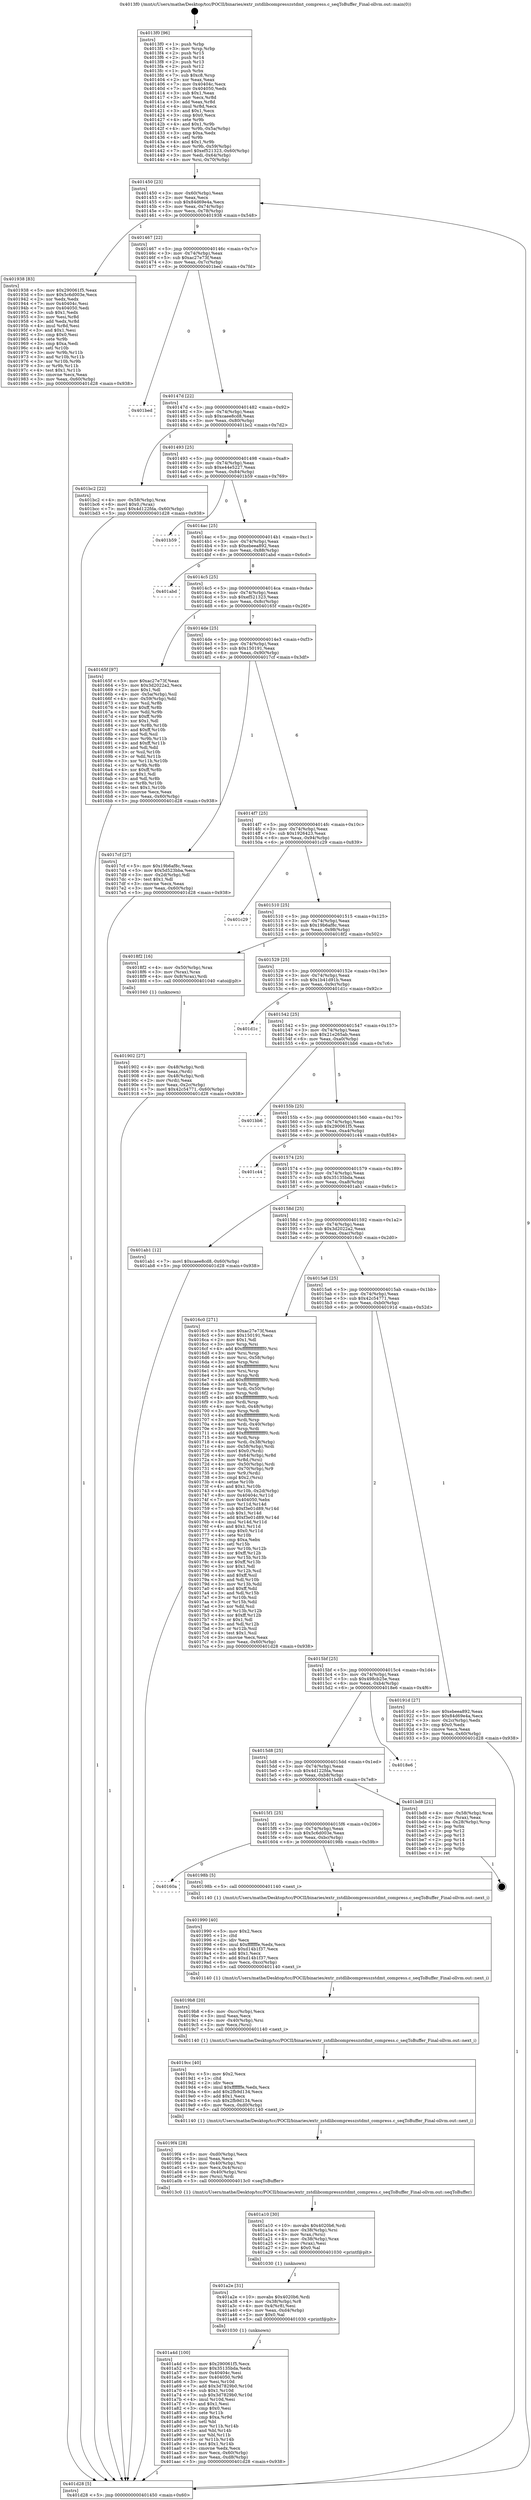 digraph "0x4013f0" {
  label = "0x4013f0 (/mnt/c/Users/mathe/Desktop/tcc/POCII/binaries/extr_zstdlibcompresszstdmt_compress.c_seqToBuffer_Final-ollvm.out::main(0))"
  labelloc = "t"
  node[shape=record]

  Entry [label="",width=0.3,height=0.3,shape=circle,fillcolor=black,style=filled]
  "0x401450" [label="{
     0x401450 [23]\l
     | [instrs]\l
     &nbsp;&nbsp;0x401450 \<+3\>: mov -0x60(%rbp),%eax\l
     &nbsp;&nbsp;0x401453 \<+2\>: mov %eax,%ecx\l
     &nbsp;&nbsp;0x401455 \<+6\>: sub $0x84d69e4a,%ecx\l
     &nbsp;&nbsp;0x40145b \<+3\>: mov %eax,-0x74(%rbp)\l
     &nbsp;&nbsp;0x40145e \<+3\>: mov %ecx,-0x78(%rbp)\l
     &nbsp;&nbsp;0x401461 \<+6\>: je 0000000000401938 \<main+0x548\>\l
  }"]
  "0x401938" [label="{
     0x401938 [83]\l
     | [instrs]\l
     &nbsp;&nbsp;0x401938 \<+5\>: mov $0x290061f5,%eax\l
     &nbsp;&nbsp;0x40193d \<+5\>: mov $0x5c6d003e,%ecx\l
     &nbsp;&nbsp;0x401942 \<+2\>: xor %edx,%edx\l
     &nbsp;&nbsp;0x401944 \<+7\>: mov 0x40404c,%esi\l
     &nbsp;&nbsp;0x40194b \<+7\>: mov 0x404050,%edi\l
     &nbsp;&nbsp;0x401952 \<+3\>: sub $0x1,%edx\l
     &nbsp;&nbsp;0x401955 \<+3\>: mov %esi,%r8d\l
     &nbsp;&nbsp;0x401958 \<+3\>: add %edx,%r8d\l
     &nbsp;&nbsp;0x40195b \<+4\>: imul %r8d,%esi\l
     &nbsp;&nbsp;0x40195f \<+3\>: and $0x1,%esi\l
     &nbsp;&nbsp;0x401962 \<+3\>: cmp $0x0,%esi\l
     &nbsp;&nbsp;0x401965 \<+4\>: sete %r9b\l
     &nbsp;&nbsp;0x401969 \<+3\>: cmp $0xa,%edi\l
     &nbsp;&nbsp;0x40196c \<+4\>: setl %r10b\l
     &nbsp;&nbsp;0x401970 \<+3\>: mov %r9b,%r11b\l
     &nbsp;&nbsp;0x401973 \<+3\>: and %r10b,%r11b\l
     &nbsp;&nbsp;0x401976 \<+3\>: xor %r10b,%r9b\l
     &nbsp;&nbsp;0x401979 \<+3\>: or %r9b,%r11b\l
     &nbsp;&nbsp;0x40197c \<+4\>: test $0x1,%r11b\l
     &nbsp;&nbsp;0x401980 \<+3\>: cmovne %ecx,%eax\l
     &nbsp;&nbsp;0x401983 \<+3\>: mov %eax,-0x60(%rbp)\l
     &nbsp;&nbsp;0x401986 \<+5\>: jmp 0000000000401d28 \<main+0x938\>\l
  }"]
  "0x401467" [label="{
     0x401467 [22]\l
     | [instrs]\l
     &nbsp;&nbsp;0x401467 \<+5\>: jmp 000000000040146c \<main+0x7c\>\l
     &nbsp;&nbsp;0x40146c \<+3\>: mov -0x74(%rbp),%eax\l
     &nbsp;&nbsp;0x40146f \<+5\>: sub $0xac27e73f,%eax\l
     &nbsp;&nbsp;0x401474 \<+3\>: mov %eax,-0x7c(%rbp)\l
     &nbsp;&nbsp;0x401477 \<+6\>: je 0000000000401bed \<main+0x7fd\>\l
  }"]
  Exit [label="",width=0.3,height=0.3,shape=circle,fillcolor=black,style=filled,peripheries=2]
  "0x401bed" [label="{
     0x401bed\l
  }", style=dashed]
  "0x40147d" [label="{
     0x40147d [22]\l
     | [instrs]\l
     &nbsp;&nbsp;0x40147d \<+5\>: jmp 0000000000401482 \<main+0x92\>\l
     &nbsp;&nbsp;0x401482 \<+3\>: mov -0x74(%rbp),%eax\l
     &nbsp;&nbsp;0x401485 \<+5\>: sub $0xcaee8cd8,%eax\l
     &nbsp;&nbsp;0x40148a \<+3\>: mov %eax,-0x80(%rbp)\l
     &nbsp;&nbsp;0x40148d \<+6\>: je 0000000000401bc2 \<main+0x7d2\>\l
  }"]
  "0x401a4d" [label="{
     0x401a4d [100]\l
     | [instrs]\l
     &nbsp;&nbsp;0x401a4d \<+5\>: mov $0x290061f5,%ecx\l
     &nbsp;&nbsp;0x401a52 \<+5\>: mov $0x35135bda,%edx\l
     &nbsp;&nbsp;0x401a57 \<+7\>: mov 0x40404c,%esi\l
     &nbsp;&nbsp;0x401a5e \<+8\>: mov 0x404050,%r9d\l
     &nbsp;&nbsp;0x401a66 \<+3\>: mov %esi,%r10d\l
     &nbsp;&nbsp;0x401a69 \<+7\>: add $0x3d7829b0,%r10d\l
     &nbsp;&nbsp;0x401a70 \<+4\>: sub $0x1,%r10d\l
     &nbsp;&nbsp;0x401a74 \<+7\>: sub $0x3d7829b0,%r10d\l
     &nbsp;&nbsp;0x401a7b \<+4\>: imul %r10d,%esi\l
     &nbsp;&nbsp;0x401a7f \<+3\>: and $0x1,%esi\l
     &nbsp;&nbsp;0x401a82 \<+3\>: cmp $0x0,%esi\l
     &nbsp;&nbsp;0x401a85 \<+4\>: sete %r11b\l
     &nbsp;&nbsp;0x401a89 \<+4\>: cmp $0xa,%r9d\l
     &nbsp;&nbsp;0x401a8d \<+3\>: setl %bl\l
     &nbsp;&nbsp;0x401a90 \<+3\>: mov %r11b,%r14b\l
     &nbsp;&nbsp;0x401a93 \<+3\>: and %bl,%r14b\l
     &nbsp;&nbsp;0x401a96 \<+3\>: xor %bl,%r11b\l
     &nbsp;&nbsp;0x401a99 \<+3\>: or %r11b,%r14b\l
     &nbsp;&nbsp;0x401a9c \<+4\>: test $0x1,%r14b\l
     &nbsp;&nbsp;0x401aa0 \<+3\>: cmovne %edx,%ecx\l
     &nbsp;&nbsp;0x401aa3 \<+3\>: mov %ecx,-0x60(%rbp)\l
     &nbsp;&nbsp;0x401aa6 \<+6\>: mov %eax,-0xd8(%rbp)\l
     &nbsp;&nbsp;0x401aac \<+5\>: jmp 0000000000401d28 \<main+0x938\>\l
  }"]
  "0x401bc2" [label="{
     0x401bc2 [22]\l
     | [instrs]\l
     &nbsp;&nbsp;0x401bc2 \<+4\>: mov -0x58(%rbp),%rax\l
     &nbsp;&nbsp;0x401bc6 \<+6\>: movl $0x0,(%rax)\l
     &nbsp;&nbsp;0x401bcc \<+7\>: movl $0x4d122fda,-0x60(%rbp)\l
     &nbsp;&nbsp;0x401bd3 \<+5\>: jmp 0000000000401d28 \<main+0x938\>\l
  }"]
  "0x401493" [label="{
     0x401493 [25]\l
     | [instrs]\l
     &nbsp;&nbsp;0x401493 \<+5\>: jmp 0000000000401498 \<main+0xa8\>\l
     &nbsp;&nbsp;0x401498 \<+3\>: mov -0x74(%rbp),%eax\l
     &nbsp;&nbsp;0x40149b \<+5\>: sub $0xe44e5227,%eax\l
     &nbsp;&nbsp;0x4014a0 \<+6\>: mov %eax,-0x84(%rbp)\l
     &nbsp;&nbsp;0x4014a6 \<+6\>: je 0000000000401b59 \<main+0x769\>\l
  }"]
  "0x401a2e" [label="{
     0x401a2e [31]\l
     | [instrs]\l
     &nbsp;&nbsp;0x401a2e \<+10\>: movabs $0x4020b6,%rdi\l
     &nbsp;&nbsp;0x401a38 \<+4\>: mov -0x38(%rbp),%r8\l
     &nbsp;&nbsp;0x401a3c \<+4\>: mov 0x4(%r8),%esi\l
     &nbsp;&nbsp;0x401a40 \<+6\>: mov %eax,-0xd4(%rbp)\l
     &nbsp;&nbsp;0x401a46 \<+2\>: mov $0x0,%al\l
     &nbsp;&nbsp;0x401a48 \<+5\>: call 0000000000401030 \<printf@plt\>\l
     | [calls]\l
     &nbsp;&nbsp;0x401030 \{1\} (unknown)\l
  }"]
  "0x401b59" [label="{
     0x401b59\l
  }", style=dashed]
  "0x4014ac" [label="{
     0x4014ac [25]\l
     | [instrs]\l
     &nbsp;&nbsp;0x4014ac \<+5\>: jmp 00000000004014b1 \<main+0xc1\>\l
     &nbsp;&nbsp;0x4014b1 \<+3\>: mov -0x74(%rbp),%eax\l
     &nbsp;&nbsp;0x4014b4 \<+5\>: sub $0xebeea892,%eax\l
     &nbsp;&nbsp;0x4014b9 \<+6\>: mov %eax,-0x88(%rbp)\l
     &nbsp;&nbsp;0x4014bf \<+6\>: je 0000000000401abd \<main+0x6cd\>\l
  }"]
  "0x401a10" [label="{
     0x401a10 [30]\l
     | [instrs]\l
     &nbsp;&nbsp;0x401a10 \<+10\>: movabs $0x4020b6,%rdi\l
     &nbsp;&nbsp;0x401a1a \<+4\>: mov -0x38(%rbp),%rsi\l
     &nbsp;&nbsp;0x401a1e \<+3\>: mov %rax,(%rsi)\l
     &nbsp;&nbsp;0x401a21 \<+4\>: mov -0x38(%rbp),%rax\l
     &nbsp;&nbsp;0x401a25 \<+2\>: mov (%rax),%esi\l
     &nbsp;&nbsp;0x401a27 \<+2\>: mov $0x0,%al\l
     &nbsp;&nbsp;0x401a29 \<+5\>: call 0000000000401030 \<printf@plt\>\l
     | [calls]\l
     &nbsp;&nbsp;0x401030 \{1\} (unknown)\l
  }"]
  "0x401abd" [label="{
     0x401abd\l
  }", style=dashed]
  "0x4014c5" [label="{
     0x4014c5 [25]\l
     | [instrs]\l
     &nbsp;&nbsp;0x4014c5 \<+5\>: jmp 00000000004014ca \<main+0xda\>\l
     &nbsp;&nbsp;0x4014ca \<+3\>: mov -0x74(%rbp),%eax\l
     &nbsp;&nbsp;0x4014cd \<+5\>: sub $0xef521323,%eax\l
     &nbsp;&nbsp;0x4014d2 \<+6\>: mov %eax,-0x8c(%rbp)\l
     &nbsp;&nbsp;0x4014d8 \<+6\>: je 000000000040165f \<main+0x26f\>\l
  }"]
  "0x4019f4" [label="{
     0x4019f4 [28]\l
     | [instrs]\l
     &nbsp;&nbsp;0x4019f4 \<+6\>: mov -0xd0(%rbp),%ecx\l
     &nbsp;&nbsp;0x4019fa \<+3\>: imul %eax,%ecx\l
     &nbsp;&nbsp;0x4019fd \<+4\>: mov -0x40(%rbp),%rsi\l
     &nbsp;&nbsp;0x401a01 \<+3\>: mov %ecx,0x4(%rsi)\l
     &nbsp;&nbsp;0x401a04 \<+4\>: mov -0x40(%rbp),%rsi\l
     &nbsp;&nbsp;0x401a08 \<+3\>: mov (%rsi),%rdi\l
     &nbsp;&nbsp;0x401a0b \<+5\>: call 00000000004013c0 \<seqToBuffer\>\l
     | [calls]\l
     &nbsp;&nbsp;0x4013c0 \{1\} (/mnt/c/Users/mathe/Desktop/tcc/POCII/binaries/extr_zstdlibcompresszstdmt_compress.c_seqToBuffer_Final-ollvm.out::seqToBuffer)\l
  }"]
  "0x40165f" [label="{
     0x40165f [97]\l
     | [instrs]\l
     &nbsp;&nbsp;0x40165f \<+5\>: mov $0xac27e73f,%eax\l
     &nbsp;&nbsp;0x401664 \<+5\>: mov $0x3d2022a2,%ecx\l
     &nbsp;&nbsp;0x401669 \<+2\>: mov $0x1,%dl\l
     &nbsp;&nbsp;0x40166b \<+4\>: mov -0x5a(%rbp),%sil\l
     &nbsp;&nbsp;0x40166f \<+4\>: mov -0x59(%rbp),%dil\l
     &nbsp;&nbsp;0x401673 \<+3\>: mov %sil,%r8b\l
     &nbsp;&nbsp;0x401676 \<+4\>: xor $0xff,%r8b\l
     &nbsp;&nbsp;0x40167a \<+3\>: mov %dil,%r9b\l
     &nbsp;&nbsp;0x40167d \<+4\>: xor $0xff,%r9b\l
     &nbsp;&nbsp;0x401681 \<+3\>: xor $0x1,%dl\l
     &nbsp;&nbsp;0x401684 \<+3\>: mov %r8b,%r10b\l
     &nbsp;&nbsp;0x401687 \<+4\>: and $0xff,%r10b\l
     &nbsp;&nbsp;0x40168b \<+3\>: and %dl,%sil\l
     &nbsp;&nbsp;0x40168e \<+3\>: mov %r9b,%r11b\l
     &nbsp;&nbsp;0x401691 \<+4\>: and $0xff,%r11b\l
     &nbsp;&nbsp;0x401695 \<+3\>: and %dl,%dil\l
     &nbsp;&nbsp;0x401698 \<+3\>: or %sil,%r10b\l
     &nbsp;&nbsp;0x40169b \<+3\>: or %dil,%r11b\l
     &nbsp;&nbsp;0x40169e \<+3\>: xor %r11b,%r10b\l
     &nbsp;&nbsp;0x4016a1 \<+3\>: or %r9b,%r8b\l
     &nbsp;&nbsp;0x4016a4 \<+4\>: xor $0xff,%r8b\l
     &nbsp;&nbsp;0x4016a8 \<+3\>: or $0x1,%dl\l
     &nbsp;&nbsp;0x4016ab \<+3\>: and %dl,%r8b\l
     &nbsp;&nbsp;0x4016ae \<+3\>: or %r8b,%r10b\l
     &nbsp;&nbsp;0x4016b1 \<+4\>: test $0x1,%r10b\l
     &nbsp;&nbsp;0x4016b5 \<+3\>: cmovne %ecx,%eax\l
     &nbsp;&nbsp;0x4016b8 \<+3\>: mov %eax,-0x60(%rbp)\l
     &nbsp;&nbsp;0x4016bb \<+5\>: jmp 0000000000401d28 \<main+0x938\>\l
  }"]
  "0x4014de" [label="{
     0x4014de [25]\l
     | [instrs]\l
     &nbsp;&nbsp;0x4014de \<+5\>: jmp 00000000004014e3 \<main+0xf3\>\l
     &nbsp;&nbsp;0x4014e3 \<+3\>: mov -0x74(%rbp),%eax\l
     &nbsp;&nbsp;0x4014e6 \<+5\>: sub $0x150191,%eax\l
     &nbsp;&nbsp;0x4014eb \<+6\>: mov %eax,-0x90(%rbp)\l
     &nbsp;&nbsp;0x4014f1 \<+6\>: je 00000000004017cf \<main+0x3df\>\l
  }"]
  "0x401d28" [label="{
     0x401d28 [5]\l
     | [instrs]\l
     &nbsp;&nbsp;0x401d28 \<+5\>: jmp 0000000000401450 \<main+0x60\>\l
  }"]
  "0x4013f0" [label="{
     0x4013f0 [96]\l
     | [instrs]\l
     &nbsp;&nbsp;0x4013f0 \<+1\>: push %rbp\l
     &nbsp;&nbsp;0x4013f1 \<+3\>: mov %rsp,%rbp\l
     &nbsp;&nbsp;0x4013f4 \<+2\>: push %r15\l
     &nbsp;&nbsp;0x4013f6 \<+2\>: push %r14\l
     &nbsp;&nbsp;0x4013f8 \<+2\>: push %r13\l
     &nbsp;&nbsp;0x4013fa \<+2\>: push %r12\l
     &nbsp;&nbsp;0x4013fc \<+1\>: push %rbx\l
     &nbsp;&nbsp;0x4013fd \<+7\>: sub $0xc8,%rsp\l
     &nbsp;&nbsp;0x401404 \<+2\>: xor %eax,%eax\l
     &nbsp;&nbsp;0x401406 \<+7\>: mov 0x40404c,%ecx\l
     &nbsp;&nbsp;0x40140d \<+7\>: mov 0x404050,%edx\l
     &nbsp;&nbsp;0x401414 \<+3\>: sub $0x1,%eax\l
     &nbsp;&nbsp;0x401417 \<+3\>: mov %ecx,%r8d\l
     &nbsp;&nbsp;0x40141a \<+3\>: add %eax,%r8d\l
     &nbsp;&nbsp;0x40141d \<+4\>: imul %r8d,%ecx\l
     &nbsp;&nbsp;0x401421 \<+3\>: and $0x1,%ecx\l
     &nbsp;&nbsp;0x401424 \<+3\>: cmp $0x0,%ecx\l
     &nbsp;&nbsp;0x401427 \<+4\>: sete %r9b\l
     &nbsp;&nbsp;0x40142b \<+4\>: and $0x1,%r9b\l
     &nbsp;&nbsp;0x40142f \<+4\>: mov %r9b,-0x5a(%rbp)\l
     &nbsp;&nbsp;0x401433 \<+3\>: cmp $0xa,%edx\l
     &nbsp;&nbsp;0x401436 \<+4\>: setl %r9b\l
     &nbsp;&nbsp;0x40143a \<+4\>: and $0x1,%r9b\l
     &nbsp;&nbsp;0x40143e \<+4\>: mov %r9b,-0x59(%rbp)\l
     &nbsp;&nbsp;0x401442 \<+7\>: movl $0xef521323,-0x60(%rbp)\l
     &nbsp;&nbsp;0x401449 \<+3\>: mov %edi,-0x64(%rbp)\l
     &nbsp;&nbsp;0x40144c \<+4\>: mov %rsi,-0x70(%rbp)\l
  }"]
  "0x4019cc" [label="{
     0x4019cc [40]\l
     | [instrs]\l
     &nbsp;&nbsp;0x4019cc \<+5\>: mov $0x2,%ecx\l
     &nbsp;&nbsp;0x4019d1 \<+1\>: cltd\l
     &nbsp;&nbsp;0x4019d2 \<+2\>: idiv %ecx\l
     &nbsp;&nbsp;0x4019d4 \<+6\>: imul $0xfffffffe,%edx,%ecx\l
     &nbsp;&nbsp;0x4019da \<+6\>: add $0x2fb9d134,%ecx\l
     &nbsp;&nbsp;0x4019e0 \<+3\>: add $0x1,%ecx\l
     &nbsp;&nbsp;0x4019e3 \<+6\>: sub $0x2fb9d134,%ecx\l
     &nbsp;&nbsp;0x4019e9 \<+6\>: mov %ecx,-0xd0(%rbp)\l
     &nbsp;&nbsp;0x4019ef \<+5\>: call 0000000000401140 \<next_i\>\l
     | [calls]\l
     &nbsp;&nbsp;0x401140 \{1\} (/mnt/c/Users/mathe/Desktop/tcc/POCII/binaries/extr_zstdlibcompresszstdmt_compress.c_seqToBuffer_Final-ollvm.out::next_i)\l
  }"]
  "0x4017cf" [label="{
     0x4017cf [27]\l
     | [instrs]\l
     &nbsp;&nbsp;0x4017cf \<+5\>: mov $0x19b6af8c,%eax\l
     &nbsp;&nbsp;0x4017d4 \<+5\>: mov $0x5d523bba,%ecx\l
     &nbsp;&nbsp;0x4017d9 \<+3\>: mov -0x2d(%rbp),%dl\l
     &nbsp;&nbsp;0x4017dc \<+3\>: test $0x1,%dl\l
     &nbsp;&nbsp;0x4017df \<+3\>: cmovne %ecx,%eax\l
     &nbsp;&nbsp;0x4017e2 \<+3\>: mov %eax,-0x60(%rbp)\l
     &nbsp;&nbsp;0x4017e5 \<+5\>: jmp 0000000000401d28 \<main+0x938\>\l
  }"]
  "0x4014f7" [label="{
     0x4014f7 [25]\l
     | [instrs]\l
     &nbsp;&nbsp;0x4014f7 \<+5\>: jmp 00000000004014fc \<main+0x10c\>\l
     &nbsp;&nbsp;0x4014fc \<+3\>: mov -0x74(%rbp),%eax\l
     &nbsp;&nbsp;0x4014ff \<+5\>: sub $0x1926423,%eax\l
     &nbsp;&nbsp;0x401504 \<+6\>: mov %eax,-0x94(%rbp)\l
     &nbsp;&nbsp;0x40150a \<+6\>: je 0000000000401c29 \<main+0x839\>\l
  }"]
  "0x4019b8" [label="{
     0x4019b8 [20]\l
     | [instrs]\l
     &nbsp;&nbsp;0x4019b8 \<+6\>: mov -0xcc(%rbp),%ecx\l
     &nbsp;&nbsp;0x4019be \<+3\>: imul %eax,%ecx\l
     &nbsp;&nbsp;0x4019c1 \<+4\>: mov -0x40(%rbp),%rsi\l
     &nbsp;&nbsp;0x4019c5 \<+2\>: mov %ecx,(%rsi)\l
     &nbsp;&nbsp;0x4019c7 \<+5\>: call 0000000000401140 \<next_i\>\l
     | [calls]\l
     &nbsp;&nbsp;0x401140 \{1\} (/mnt/c/Users/mathe/Desktop/tcc/POCII/binaries/extr_zstdlibcompresszstdmt_compress.c_seqToBuffer_Final-ollvm.out::next_i)\l
  }"]
  "0x401c29" [label="{
     0x401c29\l
  }", style=dashed]
  "0x401510" [label="{
     0x401510 [25]\l
     | [instrs]\l
     &nbsp;&nbsp;0x401510 \<+5\>: jmp 0000000000401515 \<main+0x125\>\l
     &nbsp;&nbsp;0x401515 \<+3\>: mov -0x74(%rbp),%eax\l
     &nbsp;&nbsp;0x401518 \<+5\>: sub $0x19b6af8c,%eax\l
     &nbsp;&nbsp;0x40151d \<+6\>: mov %eax,-0x98(%rbp)\l
     &nbsp;&nbsp;0x401523 \<+6\>: je 00000000004018f2 \<main+0x502\>\l
  }"]
  "0x401990" [label="{
     0x401990 [40]\l
     | [instrs]\l
     &nbsp;&nbsp;0x401990 \<+5\>: mov $0x2,%ecx\l
     &nbsp;&nbsp;0x401995 \<+1\>: cltd\l
     &nbsp;&nbsp;0x401996 \<+2\>: idiv %ecx\l
     &nbsp;&nbsp;0x401998 \<+6\>: imul $0xfffffffe,%edx,%ecx\l
     &nbsp;&nbsp;0x40199e \<+6\>: sub $0xd14b1f37,%ecx\l
     &nbsp;&nbsp;0x4019a4 \<+3\>: add $0x1,%ecx\l
     &nbsp;&nbsp;0x4019a7 \<+6\>: add $0xd14b1f37,%ecx\l
     &nbsp;&nbsp;0x4019ad \<+6\>: mov %ecx,-0xcc(%rbp)\l
     &nbsp;&nbsp;0x4019b3 \<+5\>: call 0000000000401140 \<next_i\>\l
     | [calls]\l
     &nbsp;&nbsp;0x401140 \{1\} (/mnt/c/Users/mathe/Desktop/tcc/POCII/binaries/extr_zstdlibcompresszstdmt_compress.c_seqToBuffer_Final-ollvm.out::next_i)\l
  }"]
  "0x4018f2" [label="{
     0x4018f2 [16]\l
     | [instrs]\l
     &nbsp;&nbsp;0x4018f2 \<+4\>: mov -0x50(%rbp),%rax\l
     &nbsp;&nbsp;0x4018f6 \<+3\>: mov (%rax),%rax\l
     &nbsp;&nbsp;0x4018f9 \<+4\>: mov 0x8(%rax),%rdi\l
     &nbsp;&nbsp;0x4018fd \<+5\>: call 0000000000401040 \<atoi@plt\>\l
     | [calls]\l
     &nbsp;&nbsp;0x401040 \{1\} (unknown)\l
  }"]
  "0x401529" [label="{
     0x401529 [25]\l
     | [instrs]\l
     &nbsp;&nbsp;0x401529 \<+5\>: jmp 000000000040152e \<main+0x13e\>\l
     &nbsp;&nbsp;0x40152e \<+3\>: mov -0x74(%rbp),%eax\l
     &nbsp;&nbsp;0x401531 \<+5\>: sub $0x1b41d91b,%eax\l
     &nbsp;&nbsp;0x401536 \<+6\>: mov %eax,-0x9c(%rbp)\l
     &nbsp;&nbsp;0x40153c \<+6\>: je 0000000000401d1c \<main+0x92c\>\l
  }"]
  "0x40160a" [label="{
     0x40160a\l
  }", style=dashed]
  "0x401d1c" [label="{
     0x401d1c\l
  }", style=dashed]
  "0x401542" [label="{
     0x401542 [25]\l
     | [instrs]\l
     &nbsp;&nbsp;0x401542 \<+5\>: jmp 0000000000401547 \<main+0x157\>\l
     &nbsp;&nbsp;0x401547 \<+3\>: mov -0x74(%rbp),%eax\l
     &nbsp;&nbsp;0x40154a \<+5\>: sub $0x21e265ab,%eax\l
     &nbsp;&nbsp;0x40154f \<+6\>: mov %eax,-0xa0(%rbp)\l
     &nbsp;&nbsp;0x401555 \<+6\>: je 0000000000401bb6 \<main+0x7c6\>\l
  }"]
  "0x40198b" [label="{
     0x40198b [5]\l
     | [instrs]\l
     &nbsp;&nbsp;0x40198b \<+5\>: call 0000000000401140 \<next_i\>\l
     | [calls]\l
     &nbsp;&nbsp;0x401140 \{1\} (/mnt/c/Users/mathe/Desktop/tcc/POCII/binaries/extr_zstdlibcompresszstdmt_compress.c_seqToBuffer_Final-ollvm.out::next_i)\l
  }"]
  "0x401bb6" [label="{
     0x401bb6\l
  }", style=dashed]
  "0x40155b" [label="{
     0x40155b [25]\l
     | [instrs]\l
     &nbsp;&nbsp;0x40155b \<+5\>: jmp 0000000000401560 \<main+0x170\>\l
     &nbsp;&nbsp;0x401560 \<+3\>: mov -0x74(%rbp),%eax\l
     &nbsp;&nbsp;0x401563 \<+5\>: sub $0x290061f5,%eax\l
     &nbsp;&nbsp;0x401568 \<+6\>: mov %eax,-0xa4(%rbp)\l
     &nbsp;&nbsp;0x40156e \<+6\>: je 0000000000401c44 \<main+0x854\>\l
  }"]
  "0x4015f1" [label="{
     0x4015f1 [25]\l
     | [instrs]\l
     &nbsp;&nbsp;0x4015f1 \<+5\>: jmp 00000000004015f6 \<main+0x206\>\l
     &nbsp;&nbsp;0x4015f6 \<+3\>: mov -0x74(%rbp),%eax\l
     &nbsp;&nbsp;0x4015f9 \<+5\>: sub $0x5c6d003e,%eax\l
     &nbsp;&nbsp;0x4015fe \<+6\>: mov %eax,-0xbc(%rbp)\l
     &nbsp;&nbsp;0x401604 \<+6\>: je 000000000040198b \<main+0x59b\>\l
  }"]
  "0x401c44" [label="{
     0x401c44\l
  }", style=dashed]
  "0x401574" [label="{
     0x401574 [25]\l
     | [instrs]\l
     &nbsp;&nbsp;0x401574 \<+5\>: jmp 0000000000401579 \<main+0x189\>\l
     &nbsp;&nbsp;0x401579 \<+3\>: mov -0x74(%rbp),%eax\l
     &nbsp;&nbsp;0x40157c \<+5\>: sub $0x35135bda,%eax\l
     &nbsp;&nbsp;0x401581 \<+6\>: mov %eax,-0xa8(%rbp)\l
     &nbsp;&nbsp;0x401587 \<+6\>: je 0000000000401ab1 \<main+0x6c1\>\l
  }"]
  "0x401bd8" [label="{
     0x401bd8 [21]\l
     | [instrs]\l
     &nbsp;&nbsp;0x401bd8 \<+4\>: mov -0x58(%rbp),%rax\l
     &nbsp;&nbsp;0x401bdc \<+2\>: mov (%rax),%eax\l
     &nbsp;&nbsp;0x401bde \<+4\>: lea -0x28(%rbp),%rsp\l
     &nbsp;&nbsp;0x401be2 \<+1\>: pop %rbx\l
     &nbsp;&nbsp;0x401be3 \<+2\>: pop %r12\l
     &nbsp;&nbsp;0x401be5 \<+2\>: pop %r13\l
     &nbsp;&nbsp;0x401be7 \<+2\>: pop %r14\l
     &nbsp;&nbsp;0x401be9 \<+2\>: pop %r15\l
     &nbsp;&nbsp;0x401beb \<+1\>: pop %rbp\l
     &nbsp;&nbsp;0x401bec \<+1\>: ret\l
  }"]
  "0x401ab1" [label="{
     0x401ab1 [12]\l
     | [instrs]\l
     &nbsp;&nbsp;0x401ab1 \<+7\>: movl $0xcaee8cd8,-0x60(%rbp)\l
     &nbsp;&nbsp;0x401ab8 \<+5\>: jmp 0000000000401d28 \<main+0x938\>\l
  }"]
  "0x40158d" [label="{
     0x40158d [25]\l
     | [instrs]\l
     &nbsp;&nbsp;0x40158d \<+5\>: jmp 0000000000401592 \<main+0x1a2\>\l
     &nbsp;&nbsp;0x401592 \<+3\>: mov -0x74(%rbp),%eax\l
     &nbsp;&nbsp;0x401595 \<+5\>: sub $0x3d2022a2,%eax\l
     &nbsp;&nbsp;0x40159a \<+6\>: mov %eax,-0xac(%rbp)\l
     &nbsp;&nbsp;0x4015a0 \<+6\>: je 00000000004016c0 \<main+0x2d0\>\l
  }"]
  "0x4015d8" [label="{
     0x4015d8 [25]\l
     | [instrs]\l
     &nbsp;&nbsp;0x4015d8 \<+5\>: jmp 00000000004015dd \<main+0x1ed\>\l
     &nbsp;&nbsp;0x4015dd \<+3\>: mov -0x74(%rbp),%eax\l
     &nbsp;&nbsp;0x4015e0 \<+5\>: sub $0x4d122fda,%eax\l
     &nbsp;&nbsp;0x4015e5 \<+6\>: mov %eax,-0xb8(%rbp)\l
     &nbsp;&nbsp;0x4015eb \<+6\>: je 0000000000401bd8 \<main+0x7e8\>\l
  }"]
  "0x4016c0" [label="{
     0x4016c0 [271]\l
     | [instrs]\l
     &nbsp;&nbsp;0x4016c0 \<+5\>: mov $0xac27e73f,%eax\l
     &nbsp;&nbsp;0x4016c5 \<+5\>: mov $0x150191,%ecx\l
     &nbsp;&nbsp;0x4016ca \<+2\>: mov $0x1,%dl\l
     &nbsp;&nbsp;0x4016cc \<+3\>: mov %rsp,%rsi\l
     &nbsp;&nbsp;0x4016cf \<+4\>: add $0xfffffffffffffff0,%rsi\l
     &nbsp;&nbsp;0x4016d3 \<+3\>: mov %rsi,%rsp\l
     &nbsp;&nbsp;0x4016d6 \<+4\>: mov %rsi,-0x58(%rbp)\l
     &nbsp;&nbsp;0x4016da \<+3\>: mov %rsp,%rsi\l
     &nbsp;&nbsp;0x4016dd \<+4\>: add $0xfffffffffffffff0,%rsi\l
     &nbsp;&nbsp;0x4016e1 \<+3\>: mov %rsi,%rsp\l
     &nbsp;&nbsp;0x4016e4 \<+3\>: mov %rsp,%rdi\l
     &nbsp;&nbsp;0x4016e7 \<+4\>: add $0xfffffffffffffff0,%rdi\l
     &nbsp;&nbsp;0x4016eb \<+3\>: mov %rdi,%rsp\l
     &nbsp;&nbsp;0x4016ee \<+4\>: mov %rdi,-0x50(%rbp)\l
     &nbsp;&nbsp;0x4016f2 \<+3\>: mov %rsp,%rdi\l
     &nbsp;&nbsp;0x4016f5 \<+4\>: add $0xfffffffffffffff0,%rdi\l
     &nbsp;&nbsp;0x4016f9 \<+3\>: mov %rdi,%rsp\l
     &nbsp;&nbsp;0x4016fc \<+4\>: mov %rdi,-0x48(%rbp)\l
     &nbsp;&nbsp;0x401700 \<+3\>: mov %rsp,%rdi\l
     &nbsp;&nbsp;0x401703 \<+4\>: add $0xfffffffffffffff0,%rdi\l
     &nbsp;&nbsp;0x401707 \<+3\>: mov %rdi,%rsp\l
     &nbsp;&nbsp;0x40170a \<+4\>: mov %rdi,-0x40(%rbp)\l
     &nbsp;&nbsp;0x40170e \<+3\>: mov %rsp,%rdi\l
     &nbsp;&nbsp;0x401711 \<+4\>: add $0xfffffffffffffff0,%rdi\l
     &nbsp;&nbsp;0x401715 \<+3\>: mov %rdi,%rsp\l
     &nbsp;&nbsp;0x401718 \<+4\>: mov %rdi,-0x38(%rbp)\l
     &nbsp;&nbsp;0x40171c \<+4\>: mov -0x58(%rbp),%rdi\l
     &nbsp;&nbsp;0x401720 \<+6\>: movl $0x0,(%rdi)\l
     &nbsp;&nbsp;0x401726 \<+4\>: mov -0x64(%rbp),%r8d\l
     &nbsp;&nbsp;0x40172a \<+3\>: mov %r8d,(%rsi)\l
     &nbsp;&nbsp;0x40172d \<+4\>: mov -0x50(%rbp),%rdi\l
     &nbsp;&nbsp;0x401731 \<+4\>: mov -0x70(%rbp),%r9\l
     &nbsp;&nbsp;0x401735 \<+3\>: mov %r9,(%rdi)\l
     &nbsp;&nbsp;0x401738 \<+3\>: cmpl $0x2,(%rsi)\l
     &nbsp;&nbsp;0x40173b \<+4\>: setne %r10b\l
     &nbsp;&nbsp;0x40173f \<+4\>: and $0x1,%r10b\l
     &nbsp;&nbsp;0x401743 \<+4\>: mov %r10b,-0x2d(%rbp)\l
     &nbsp;&nbsp;0x401747 \<+8\>: mov 0x40404c,%r11d\l
     &nbsp;&nbsp;0x40174f \<+7\>: mov 0x404050,%ebx\l
     &nbsp;&nbsp;0x401756 \<+3\>: mov %r11d,%r14d\l
     &nbsp;&nbsp;0x401759 \<+7\>: sub $0xf3e01d89,%r14d\l
     &nbsp;&nbsp;0x401760 \<+4\>: sub $0x1,%r14d\l
     &nbsp;&nbsp;0x401764 \<+7\>: add $0xf3e01d89,%r14d\l
     &nbsp;&nbsp;0x40176b \<+4\>: imul %r14d,%r11d\l
     &nbsp;&nbsp;0x40176f \<+4\>: and $0x1,%r11d\l
     &nbsp;&nbsp;0x401773 \<+4\>: cmp $0x0,%r11d\l
     &nbsp;&nbsp;0x401777 \<+4\>: sete %r10b\l
     &nbsp;&nbsp;0x40177b \<+3\>: cmp $0xa,%ebx\l
     &nbsp;&nbsp;0x40177e \<+4\>: setl %r15b\l
     &nbsp;&nbsp;0x401782 \<+3\>: mov %r10b,%r12b\l
     &nbsp;&nbsp;0x401785 \<+4\>: xor $0xff,%r12b\l
     &nbsp;&nbsp;0x401789 \<+3\>: mov %r15b,%r13b\l
     &nbsp;&nbsp;0x40178c \<+4\>: xor $0xff,%r13b\l
     &nbsp;&nbsp;0x401790 \<+3\>: xor $0x1,%dl\l
     &nbsp;&nbsp;0x401793 \<+3\>: mov %r12b,%sil\l
     &nbsp;&nbsp;0x401796 \<+4\>: and $0xff,%sil\l
     &nbsp;&nbsp;0x40179a \<+3\>: and %dl,%r10b\l
     &nbsp;&nbsp;0x40179d \<+3\>: mov %r13b,%dil\l
     &nbsp;&nbsp;0x4017a0 \<+4\>: and $0xff,%dil\l
     &nbsp;&nbsp;0x4017a4 \<+3\>: and %dl,%r15b\l
     &nbsp;&nbsp;0x4017a7 \<+3\>: or %r10b,%sil\l
     &nbsp;&nbsp;0x4017aa \<+3\>: or %r15b,%dil\l
     &nbsp;&nbsp;0x4017ad \<+3\>: xor %dil,%sil\l
     &nbsp;&nbsp;0x4017b0 \<+3\>: or %r13b,%r12b\l
     &nbsp;&nbsp;0x4017b3 \<+4\>: xor $0xff,%r12b\l
     &nbsp;&nbsp;0x4017b7 \<+3\>: or $0x1,%dl\l
     &nbsp;&nbsp;0x4017ba \<+3\>: and %dl,%r12b\l
     &nbsp;&nbsp;0x4017bd \<+3\>: or %r12b,%sil\l
     &nbsp;&nbsp;0x4017c0 \<+4\>: test $0x1,%sil\l
     &nbsp;&nbsp;0x4017c4 \<+3\>: cmovne %ecx,%eax\l
     &nbsp;&nbsp;0x4017c7 \<+3\>: mov %eax,-0x60(%rbp)\l
     &nbsp;&nbsp;0x4017ca \<+5\>: jmp 0000000000401d28 \<main+0x938\>\l
  }"]
  "0x4015a6" [label="{
     0x4015a6 [25]\l
     | [instrs]\l
     &nbsp;&nbsp;0x4015a6 \<+5\>: jmp 00000000004015ab \<main+0x1bb\>\l
     &nbsp;&nbsp;0x4015ab \<+3\>: mov -0x74(%rbp),%eax\l
     &nbsp;&nbsp;0x4015ae \<+5\>: sub $0x42c54771,%eax\l
     &nbsp;&nbsp;0x4015b3 \<+6\>: mov %eax,-0xb0(%rbp)\l
     &nbsp;&nbsp;0x4015b9 \<+6\>: je 000000000040191d \<main+0x52d\>\l
  }"]
  "0x4018e6" [label="{
     0x4018e6\l
  }", style=dashed]
  "0x401902" [label="{
     0x401902 [27]\l
     | [instrs]\l
     &nbsp;&nbsp;0x401902 \<+4\>: mov -0x48(%rbp),%rdi\l
     &nbsp;&nbsp;0x401906 \<+2\>: mov %eax,(%rdi)\l
     &nbsp;&nbsp;0x401908 \<+4\>: mov -0x48(%rbp),%rdi\l
     &nbsp;&nbsp;0x40190c \<+2\>: mov (%rdi),%eax\l
     &nbsp;&nbsp;0x40190e \<+3\>: mov %eax,-0x2c(%rbp)\l
     &nbsp;&nbsp;0x401911 \<+7\>: movl $0x42c54771,-0x60(%rbp)\l
     &nbsp;&nbsp;0x401918 \<+5\>: jmp 0000000000401d28 \<main+0x938\>\l
  }"]
  "0x4015bf" [label="{
     0x4015bf [25]\l
     | [instrs]\l
     &nbsp;&nbsp;0x4015bf \<+5\>: jmp 00000000004015c4 \<main+0x1d4\>\l
     &nbsp;&nbsp;0x4015c4 \<+3\>: mov -0x74(%rbp),%eax\l
     &nbsp;&nbsp;0x4015c7 \<+5\>: sub $0x498cb25e,%eax\l
     &nbsp;&nbsp;0x4015cc \<+6\>: mov %eax,-0xb4(%rbp)\l
     &nbsp;&nbsp;0x4015d2 \<+6\>: je 00000000004018e6 \<main+0x4f6\>\l
  }"]
  "0x40191d" [label="{
     0x40191d [27]\l
     | [instrs]\l
     &nbsp;&nbsp;0x40191d \<+5\>: mov $0xebeea892,%eax\l
     &nbsp;&nbsp;0x401922 \<+5\>: mov $0x84d69e4a,%ecx\l
     &nbsp;&nbsp;0x401927 \<+3\>: mov -0x2c(%rbp),%edx\l
     &nbsp;&nbsp;0x40192a \<+3\>: cmp $0x0,%edx\l
     &nbsp;&nbsp;0x40192d \<+3\>: cmove %ecx,%eax\l
     &nbsp;&nbsp;0x401930 \<+3\>: mov %eax,-0x60(%rbp)\l
     &nbsp;&nbsp;0x401933 \<+5\>: jmp 0000000000401d28 \<main+0x938\>\l
  }"]
  Entry -> "0x4013f0" [label=" 1"]
  "0x401450" -> "0x401938" [label=" 1"]
  "0x401450" -> "0x401467" [label=" 9"]
  "0x401bd8" -> Exit [label=" 1"]
  "0x401467" -> "0x401bed" [label=" 0"]
  "0x401467" -> "0x40147d" [label=" 9"]
  "0x401bc2" -> "0x401d28" [label=" 1"]
  "0x40147d" -> "0x401bc2" [label=" 1"]
  "0x40147d" -> "0x401493" [label=" 8"]
  "0x401ab1" -> "0x401d28" [label=" 1"]
  "0x401493" -> "0x401b59" [label=" 0"]
  "0x401493" -> "0x4014ac" [label=" 8"]
  "0x401a4d" -> "0x401d28" [label=" 1"]
  "0x4014ac" -> "0x401abd" [label=" 0"]
  "0x4014ac" -> "0x4014c5" [label=" 8"]
  "0x401a2e" -> "0x401a4d" [label=" 1"]
  "0x4014c5" -> "0x40165f" [label=" 1"]
  "0x4014c5" -> "0x4014de" [label=" 7"]
  "0x40165f" -> "0x401d28" [label=" 1"]
  "0x4013f0" -> "0x401450" [label=" 1"]
  "0x401d28" -> "0x401450" [label=" 9"]
  "0x401a10" -> "0x401a2e" [label=" 1"]
  "0x4014de" -> "0x4017cf" [label=" 1"]
  "0x4014de" -> "0x4014f7" [label=" 6"]
  "0x4019f4" -> "0x401a10" [label=" 1"]
  "0x4014f7" -> "0x401c29" [label=" 0"]
  "0x4014f7" -> "0x401510" [label=" 6"]
  "0x4019cc" -> "0x4019f4" [label=" 1"]
  "0x401510" -> "0x4018f2" [label=" 1"]
  "0x401510" -> "0x401529" [label=" 5"]
  "0x4019b8" -> "0x4019cc" [label=" 1"]
  "0x401529" -> "0x401d1c" [label=" 0"]
  "0x401529" -> "0x401542" [label=" 5"]
  "0x401990" -> "0x4019b8" [label=" 1"]
  "0x401542" -> "0x401bb6" [label=" 0"]
  "0x401542" -> "0x40155b" [label=" 5"]
  "0x40198b" -> "0x401990" [label=" 1"]
  "0x40155b" -> "0x401c44" [label=" 0"]
  "0x40155b" -> "0x401574" [label=" 5"]
  "0x4015f1" -> "0x40198b" [label=" 1"]
  "0x401574" -> "0x401ab1" [label=" 1"]
  "0x401574" -> "0x40158d" [label=" 4"]
  "0x4015f1" -> "0x40160a" [label=" 0"]
  "0x40158d" -> "0x4016c0" [label=" 1"]
  "0x40158d" -> "0x4015a6" [label=" 3"]
  "0x4015d8" -> "0x401bd8" [label=" 1"]
  "0x4016c0" -> "0x401d28" [label=" 1"]
  "0x4017cf" -> "0x401d28" [label=" 1"]
  "0x4018f2" -> "0x401902" [label=" 1"]
  "0x401902" -> "0x401d28" [label=" 1"]
  "0x4015d8" -> "0x4015f1" [label=" 1"]
  "0x4015a6" -> "0x40191d" [label=" 1"]
  "0x4015a6" -> "0x4015bf" [label=" 2"]
  "0x40191d" -> "0x401d28" [label=" 1"]
  "0x401938" -> "0x401d28" [label=" 1"]
  "0x4015bf" -> "0x4015d8" [label=" 2"]
  "0x4015bf" -> "0x4018e6" [label=" 0"]
}
